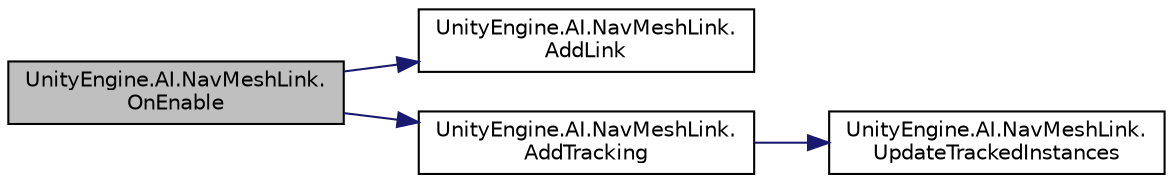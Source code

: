 digraph "UnityEngine.AI.NavMeshLink.OnEnable"
{
 // LATEX_PDF_SIZE
  edge [fontname="Helvetica",fontsize="10",labelfontname="Helvetica",labelfontsize="10"];
  node [fontname="Helvetica",fontsize="10",shape=record];
  rankdir="LR";
  Node10 [label="UnityEngine.AI.NavMeshLink.\lOnEnable",height=0.2,width=0.4,color="black", fillcolor="grey75", style="filled", fontcolor="black",tooltip=" "];
  Node10 -> Node11 [color="midnightblue",fontsize="10",style="solid",fontname="Helvetica"];
  Node11 [label="UnityEngine.AI.NavMeshLink.\lAddLink",height=0.2,width=0.4,color="black", fillcolor="white", style="filled",URL="$class_unity_engine_1_1_a_i_1_1_nav_mesh_link.html#a145db50b6efe2129f9590aebb810ec7e",tooltip=" "];
  Node10 -> Node12 [color="midnightblue",fontsize="10",style="solid",fontname="Helvetica"];
  Node12 [label="UnityEngine.AI.NavMeshLink.\lAddTracking",height=0.2,width=0.4,color="black", fillcolor="white", style="filled",URL="$class_unity_engine_1_1_a_i_1_1_nav_mesh_link.html#a19bcafc76c31997e26d5e4a4aa3b2cfd",tooltip=" "];
  Node12 -> Node13 [color="midnightblue",fontsize="10",style="solid",fontname="Helvetica"];
  Node13 [label="UnityEngine.AI.NavMeshLink.\lUpdateTrackedInstances",height=0.2,width=0.4,color="black", fillcolor="white", style="filled",URL="$class_unity_engine_1_1_a_i_1_1_nav_mesh_link.html#a2314ea3cfce7b73f9a065b042025f45f",tooltip=" "];
}
